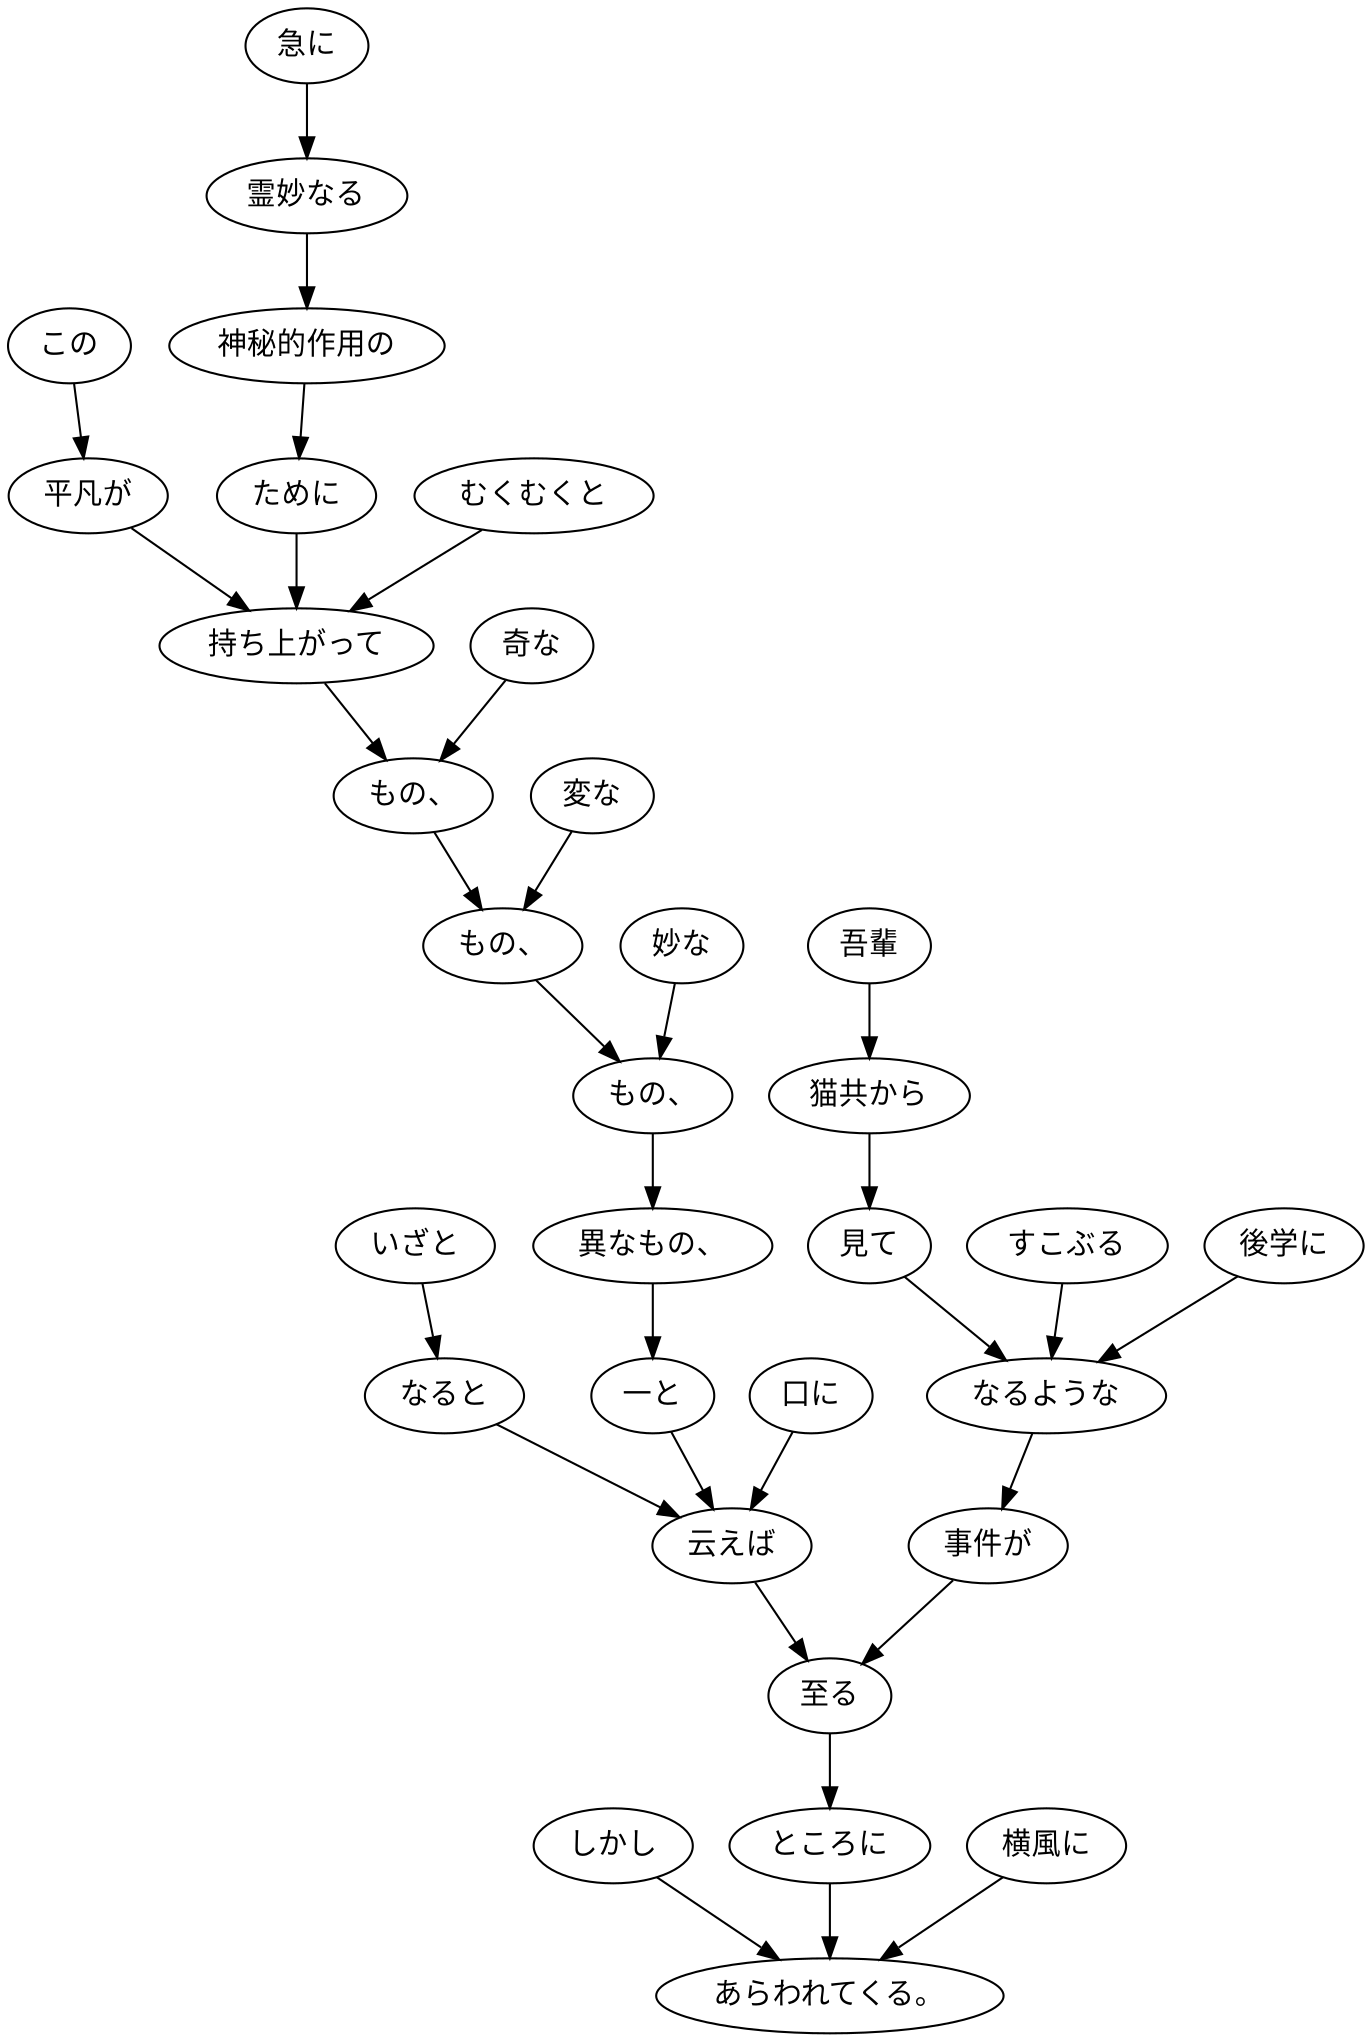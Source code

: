 digraph graph7157 {
	node0 [label="しかし"];
	node1 [label="いざと"];
	node2 [label="なると"];
	node3 [label="この"];
	node4 [label="平凡が"];
	node5 [label="急に"];
	node6 [label="霊妙なる"];
	node7 [label="神秘的作用の"];
	node8 [label="ために"];
	node9 [label="むくむくと"];
	node10 [label="持ち上がって"];
	node11 [label="奇な"];
	node12 [label="もの、"];
	node13 [label="変な"];
	node14 [label="もの、"];
	node15 [label="妙な"];
	node16 [label="もの、"];
	node17 [label="異なもの、"];
	node18 [label="一と"];
	node19 [label="口に"];
	node20 [label="云えば"];
	node21 [label="吾輩"];
	node22 [label="猫共から"];
	node23 [label="見て"];
	node24 [label="すこぶる"];
	node25 [label="後学に"];
	node26 [label="なるような"];
	node27 [label="事件が"];
	node28 [label="至る"];
	node29 [label="ところに"];
	node30 [label="横風に"];
	node31 [label="あらわれてくる。"];
	node0 -> node31;
	node1 -> node2;
	node2 -> node20;
	node3 -> node4;
	node4 -> node10;
	node5 -> node6;
	node6 -> node7;
	node7 -> node8;
	node8 -> node10;
	node9 -> node10;
	node10 -> node12;
	node11 -> node12;
	node12 -> node14;
	node13 -> node14;
	node14 -> node16;
	node15 -> node16;
	node16 -> node17;
	node17 -> node18;
	node18 -> node20;
	node19 -> node20;
	node20 -> node28;
	node21 -> node22;
	node22 -> node23;
	node23 -> node26;
	node24 -> node26;
	node25 -> node26;
	node26 -> node27;
	node27 -> node28;
	node28 -> node29;
	node29 -> node31;
	node30 -> node31;
}
